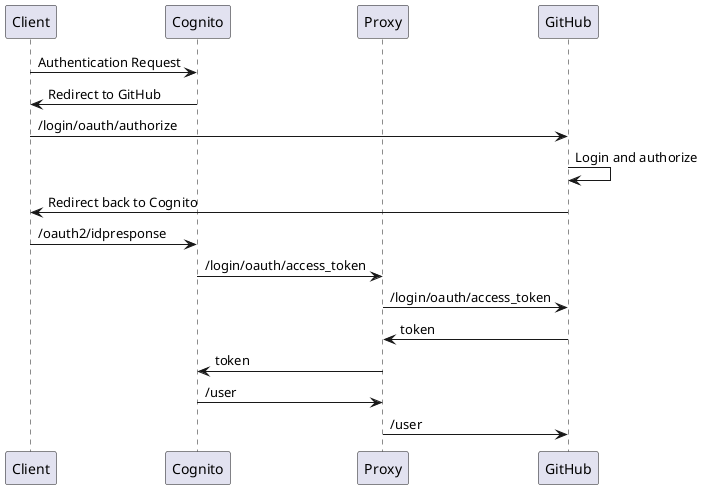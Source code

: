 @startuml
participant Client
participant Cognito
participant Proxy
participant GitHub

Client -> Cognito: Authentication Request
Cognito -> Client: Redirect to GitHub
Client -> GitHub: /login/oauth/authorize
GitHub -> GitHub: Login and authorize
GitHub -> Client: Redirect back to Cognito
Client -> Cognito: /oauth2/idpresponse

Cognito -> Proxy: /login/oauth/access_token
Proxy -> GitHub: /login/oauth/access_token
GitHub -> Proxy: token
Proxy -> Cognito: token

Cognito -> Proxy: /user
Proxy -> GitHub: /user

@enduml

